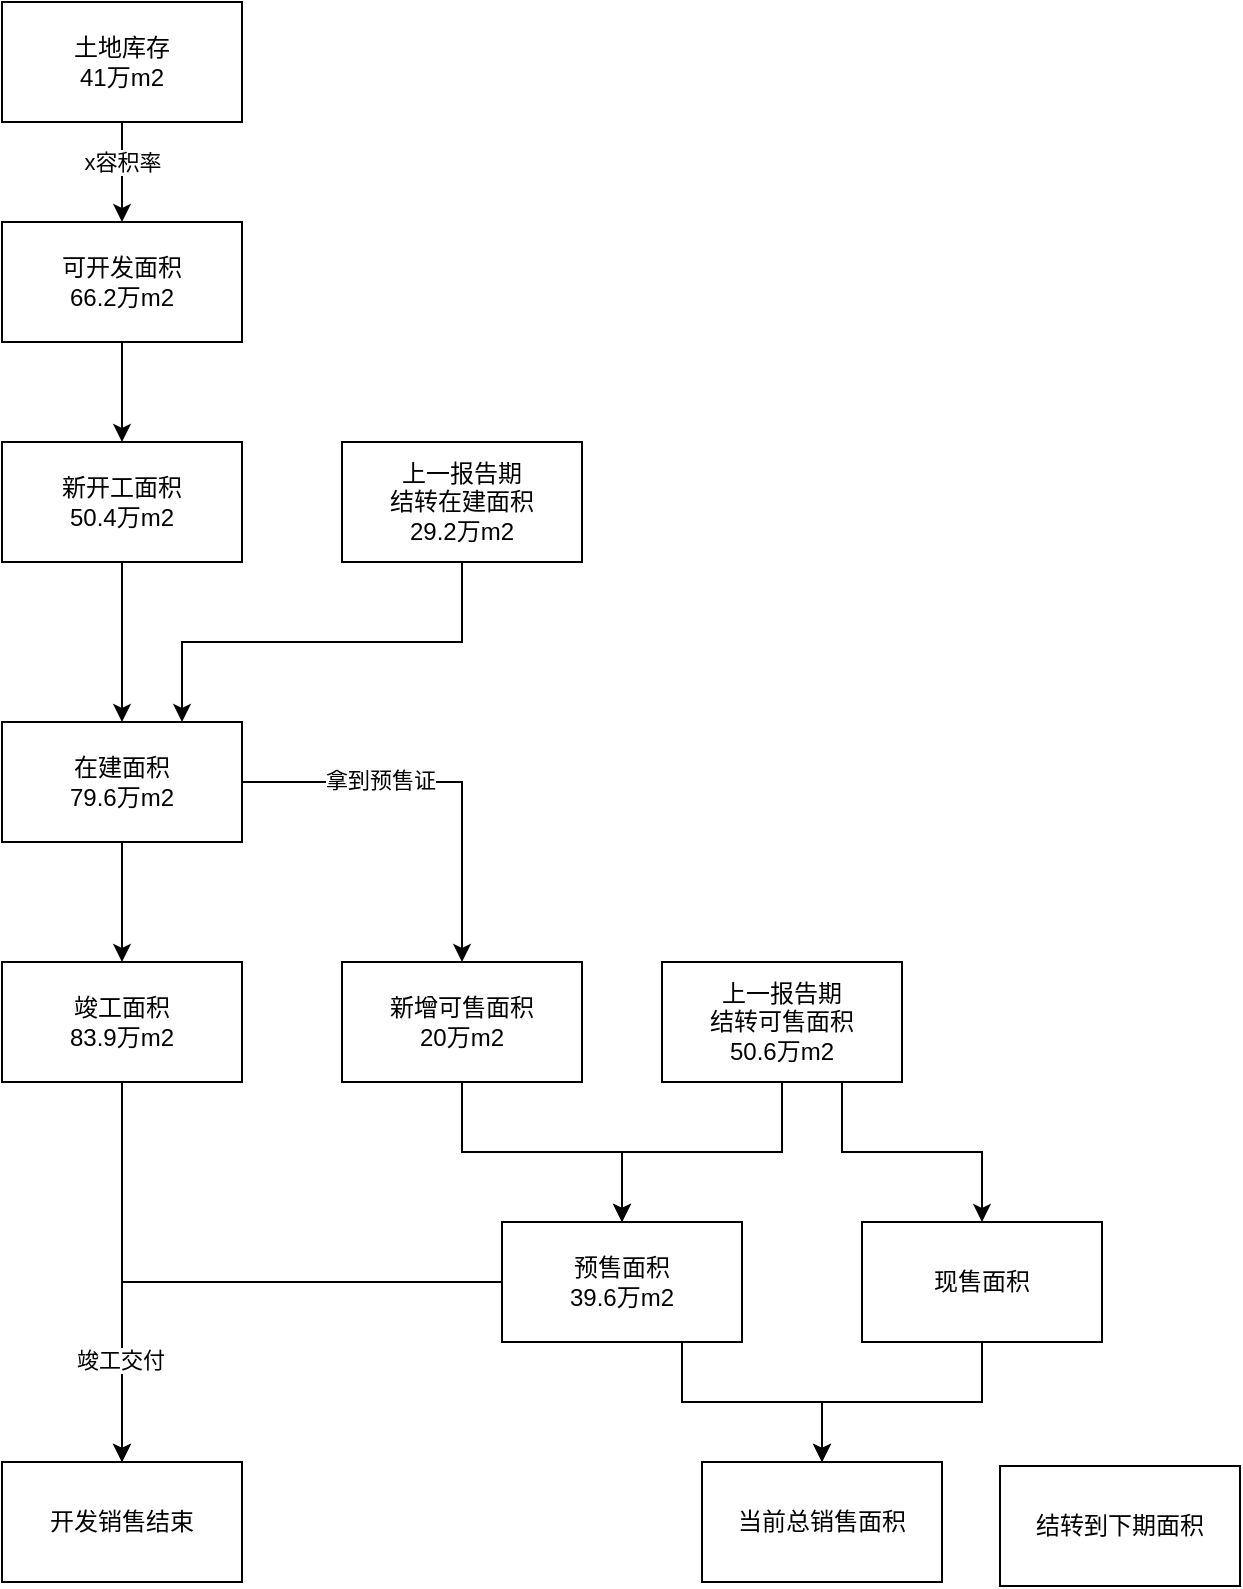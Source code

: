 <mxfile version="24.2.3" type="github">
  <diagram name="Page-1" id="4lHo2-_yg5zYZl-CJrND">
    <mxGraphModel dx="914" dy="1128" grid="0" gridSize="10" guides="1" tooltips="1" connect="1" arrows="1" fold="1" page="0" pageScale="1" pageWidth="850" pageHeight="1100" math="0" shadow="0">
      <root>
        <mxCell id="0" />
        <mxCell id="1" parent="0" />
        <mxCell id="boQJw60juDwdy5Vu37vn-3" style="edgeStyle=orthogonalEdgeStyle;rounded=0;orthogonalLoop=1;jettySize=auto;html=1;exitX=0.5;exitY=1;exitDx=0;exitDy=0;entryX=0.5;entryY=0;entryDx=0;entryDy=0;" edge="1" parent="1" source="boQJw60juDwdy5Vu37vn-1" target="boQJw60juDwdy5Vu37vn-2">
          <mxGeometry relative="1" as="geometry" />
        </mxCell>
        <mxCell id="boQJw60juDwdy5Vu37vn-4" value="x容积率" style="edgeLabel;html=1;align=center;verticalAlign=middle;resizable=0;points=[];" vertex="1" connectable="0" parent="boQJw60juDwdy5Vu37vn-3">
          <mxGeometry x="-0.2" y="2" relative="1" as="geometry">
            <mxPoint x="-2" as="offset" />
          </mxGeometry>
        </mxCell>
        <mxCell id="boQJw60juDwdy5Vu37vn-1" value="土地库存&lt;br&gt;41万m2" style="rounded=0;whiteSpace=wrap;html=1;" vertex="1" parent="1">
          <mxGeometry x="290" y="170" width="120" height="60" as="geometry" />
        </mxCell>
        <mxCell id="boQJw60juDwdy5Vu37vn-10" style="edgeStyle=orthogonalEdgeStyle;rounded=0;orthogonalLoop=1;jettySize=auto;html=1;exitX=0.5;exitY=1;exitDx=0;exitDy=0;entryX=0.5;entryY=0;entryDx=0;entryDy=0;" edge="1" parent="1" source="boQJw60juDwdy5Vu37vn-2" target="boQJw60juDwdy5Vu37vn-5">
          <mxGeometry relative="1" as="geometry" />
        </mxCell>
        <mxCell id="boQJw60juDwdy5Vu37vn-2" value="可开发面积&lt;br&gt;66.2万m2" style="rounded=0;whiteSpace=wrap;html=1;" vertex="1" parent="1">
          <mxGeometry x="290" y="280" width="120" height="60" as="geometry" />
        </mxCell>
        <mxCell id="boQJw60juDwdy5Vu37vn-8" style="edgeStyle=orthogonalEdgeStyle;rounded=0;orthogonalLoop=1;jettySize=auto;html=1;exitX=0.5;exitY=1;exitDx=0;exitDy=0;entryX=0.5;entryY=0;entryDx=0;entryDy=0;" edge="1" parent="1" source="boQJw60juDwdy5Vu37vn-5" target="boQJw60juDwdy5Vu37vn-7">
          <mxGeometry relative="1" as="geometry" />
        </mxCell>
        <mxCell id="boQJw60juDwdy5Vu37vn-5" value="新开工面积&lt;br&gt;50.4万m2" style="rounded=0;whiteSpace=wrap;html=1;" vertex="1" parent="1">
          <mxGeometry x="290" y="390" width="120" height="60" as="geometry" />
        </mxCell>
        <mxCell id="boQJw60juDwdy5Vu37vn-9" style="edgeStyle=orthogonalEdgeStyle;rounded=0;orthogonalLoop=1;jettySize=auto;html=1;exitX=0.5;exitY=1;exitDx=0;exitDy=0;entryX=0.75;entryY=0;entryDx=0;entryDy=0;" edge="1" parent="1" source="boQJw60juDwdy5Vu37vn-6" target="boQJw60juDwdy5Vu37vn-7">
          <mxGeometry relative="1" as="geometry" />
        </mxCell>
        <mxCell id="boQJw60juDwdy5Vu37vn-6" value="上一报告期&lt;div&gt;&lt;span style=&quot;background-color: initial;&quot;&gt;结转在建面积&lt;br&gt;29.2&lt;/span&gt;&lt;span style=&quot;background-color: initial;&quot;&gt;万m2&lt;/span&gt;&lt;/div&gt;" style="rounded=0;whiteSpace=wrap;html=1;" vertex="1" parent="1">
          <mxGeometry x="460" y="390" width="120" height="60" as="geometry" />
        </mxCell>
        <mxCell id="boQJw60juDwdy5Vu37vn-12" style="edgeStyle=orthogonalEdgeStyle;rounded=0;orthogonalLoop=1;jettySize=auto;html=1;exitX=0.5;exitY=1;exitDx=0;exitDy=0;" edge="1" parent="1" source="boQJw60juDwdy5Vu37vn-7" target="boQJw60juDwdy5Vu37vn-11">
          <mxGeometry relative="1" as="geometry" />
        </mxCell>
        <mxCell id="boQJw60juDwdy5Vu37vn-16" style="edgeStyle=orthogonalEdgeStyle;rounded=0;orthogonalLoop=1;jettySize=auto;html=1;exitX=1;exitY=0.5;exitDx=0;exitDy=0;entryX=0.5;entryY=0;entryDx=0;entryDy=0;" edge="1" parent="1" source="boQJw60juDwdy5Vu37vn-7" target="boQJw60juDwdy5Vu37vn-15">
          <mxGeometry relative="1" as="geometry" />
        </mxCell>
        <mxCell id="boQJw60juDwdy5Vu37vn-17" value="拿到预售证" style="edgeLabel;html=1;align=center;verticalAlign=middle;resizable=0;points=[];" vertex="1" connectable="0" parent="boQJw60juDwdy5Vu37vn-16">
          <mxGeometry x="-0.316" y="1" relative="1" as="geometry">
            <mxPoint as="offset" />
          </mxGeometry>
        </mxCell>
        <mxCell id="boQJw60juDwdy5Vu37vn-7" value="在建面积&lt;br&gt;79.6万m2" style="rounded=0;whiteSpace=wrap;html=1;" vertex="1" parent="1">
          <mxGeometry x="290" y="530" width="120" height="60" as="geometry" />
        </mxCell>
        <mxCell id="boQJw60juDwdy5Vu37vn-31" style="edgeStyle=orthogonalEdgeStyle;rounded=0;orthogonalLoop=1;jettySize=auto;html=1;exitX=0.5;exitY=1;exitDx=0;exitDy=0;" edge="1" parent="1" source="boQJw60juDwdy5Vu37vn-11" target="boQJw60juDwdy5Vu37vn-23">
          <mxGeometry relative="1" as="geometry" />
        </mxCell>
        <mxCell id="boQJw60juDwdy5Vu37vn-11" value="竣工面积&lt;br&gt;83.9万m2" style="rounded=0;whiteSpace=wrap;html=1;" vertex="1" parent="1">
          <mxGeometry x="290" y="650" width="120" height="60" as="geometry" />
        </mxCell>
        <mxCell id="boQJw60juDwdy5Vu37vn-20" style="edgeStyle=orthogonalEdgeStyle;rounded=0;orthogonalLoop=1;jettySize=auto;html=1;exitX=0.5;exitY=1;exitDx=0;exitDy=0;entryX=0.5;entryY=0;entryDx=0;entryDy=0;" edge="1" parent="1" source="boQJw60juDwdy5Vu37vn-13" target="boQJw60juDwdy5Vu37vn-18">
          <mxGeometry relative="1" as="geometry" />
        </mxCell>
        <mxCell id="boQJw60juDwdy5Vu37vn-34" style="edgeStyle=orthogonalEdgeStyle;rounded=0;orthogonalLoop=1;jettySize=auto;html=1;exitX=0.75;exitY=1;exitDx=0;exitDy=0;" edge="1" parent="1" source="boQJw60juDwdy5Vu37vn-13" target="boQJw60juDwdy5Vu37vn-27">
          <mxGeometry relative="1" as="geometry" />
        </mxCell>
        <mxCell id="boQJw60juDwdy5Vu37vn-13" value="上一报告期&lt;br&gt;结转可售面积&lt;br&gt;50.6万m2" style="rounded=0;whiteSpace=wrap;html=1;" vertex="1" parent="1">
          <mxGeometry x="620" y="650" width="120" height="60" as="geometry" />
        </mxCell>
        <mxCell id="boQJw60juDwdy5Vu37vn-19" style="edgeStyle=orthogonalEdgeStyle;rounded=0;orthogonalLoop=1;jettySize=auto;html=1;exitX=0.5;exitY=1;exitDx=0;exitDy=0;" edge="1" parent="1" source="boQJw60juDwdy5Vu37vn-15" target="boQJw60juDwdy5Vu37vn-18">
          <mxGeometry relative="1" as="geometry" />
        </mxCell>
        <mxCell id="boQJw60juDwdy5Vu37vn-15" value="新增可售面积&lt;br&gt;20万m2" style="rounded=0;whiteSpace=wrap;html=1;" vertex="1" parent="1">
          <mxGeometry x="460" y="650" width="120" height="60" as="geometry" />
        </mxCell>
        <mxCell id="boQJw60juDwdy5Vu37vn-29" style="edgeStyle=orthogonalEdgeStyle;rounded=0;orthogonalLoop=1;jettySize=auto;html=1;exitX=0.75;exitY=1;exitDx=0;exitDy=0;entryX=0.5;entryY=0;entryDx=0;entryDy=0;" edge="1" parent="1" source="boQJw60juDwdy5Vu37vn-18" target="boQJw60juDwdy5Vu37vn-28">
          <mxGeometry relative="1" as="geometry" />
        </mxCell>
        <mxCell id="boQJw60juDwdy5Vu37vn-32" style="edgeStyle=orthogonalEdgeStyle;rounded=0;orthogonalLoop=1;jettySize=auto;html=1;exitX=0;exitY=0.5;exitDx=0;exitDy=0;entryX=0.5;entryY=0;entryDx=0;entryDy=0;" edge="1" parent="1" source="boQJw60juDwdy5Vu37vn-18" target="boQJw60juDwdy5Vu37vn-23">
          <mxGeometry relative="1" as="geometry" />
        </mxCell>
        <mxCell id="boQJw60juDwdy5Vu37vn-33" value="竣工交付" style="edgeLabel;html=1;align=center;verticalAlign=middle;resizable=0;points=[];" vertex="1" connectable="0" parent="boQJw60juDwdy5Vu37vn-32">
          <mxGeometry x="0.636" y="-1" relative="1" as="geometry">
            <mxPoint as="offset" />
          </mxGeometry>
        </mxCell>
        <mxCell id="boQJw60juDwdy5Vu37vn-18" value="预售面积&lt;br&gt;39.6万m2" style="rounded=0;whiteSpace=wrap;html=1;" vertex="1" parent="1">
          <mxGeometry x="540" y="780" width="120" height="60" as="geometry" />
        </mxCell>
        <mxCell id="boQJw60juDwdy5Vu37vn-23" value="开发销售结束" style="rounded=0;whiteSpace=wrap;html=1;" vertex="1" parent="1">
          <mxGeometry x="290" y="900" width="120" height="60" as="geometry" />
        </mxCell>
        <mxCell id="boQJw60juDwdy5Vu37vn-30" style="edgeStyle=orthogonalEdgeStyle;rounded=0;orthogonalLoop=1;jettySize=auto;html=1;exitX=0.5;exitY=1;exitDx=0;exitDy=0;entryX=0.5;entryY=0;entryDx=0;entryDy=0;" edge="1" parent="1" source="boQJw60juDwdy5Vu37vn-27" target="boQJw60juDwdy5Vu37vn-28">
          <mxGeometry relative="1" as="geometry" />
        </mxCell>
        <mxCell id="boQJw60juDwdy5Vu37vn-27" value="现售面积" style="rounded=0;whiteSpace=wrap;html=1;" vertex="1" parent="1">
          <mxGeometry x="720" y="780" width="120" height="60" as="geometry" />
        </mxCell>
        <mxCell id="boQJw60juDwdy5Vu37vn-28" value="当前总销售面积" style="rounded=0;whiteSpace=wrap;html=1;" vertex="1" parent="1">
          <mxGeometry x="640" y="900" width="120" height="60" as="geometry" />
        </mxCell>
        <mxCell id="boQJw60juDwdy5Vu37vn-36" value="结转到下期面积" style="rounded=0;whiteSpace=wrap;html=1;" vertex="1" parent="1">
          <mxGeometry x="789" y="902" width="120" height="60" as="geometry" />
        </mxCell>
      </root>
    </mxGraphModel>
  </diagram>
</mxfile>
